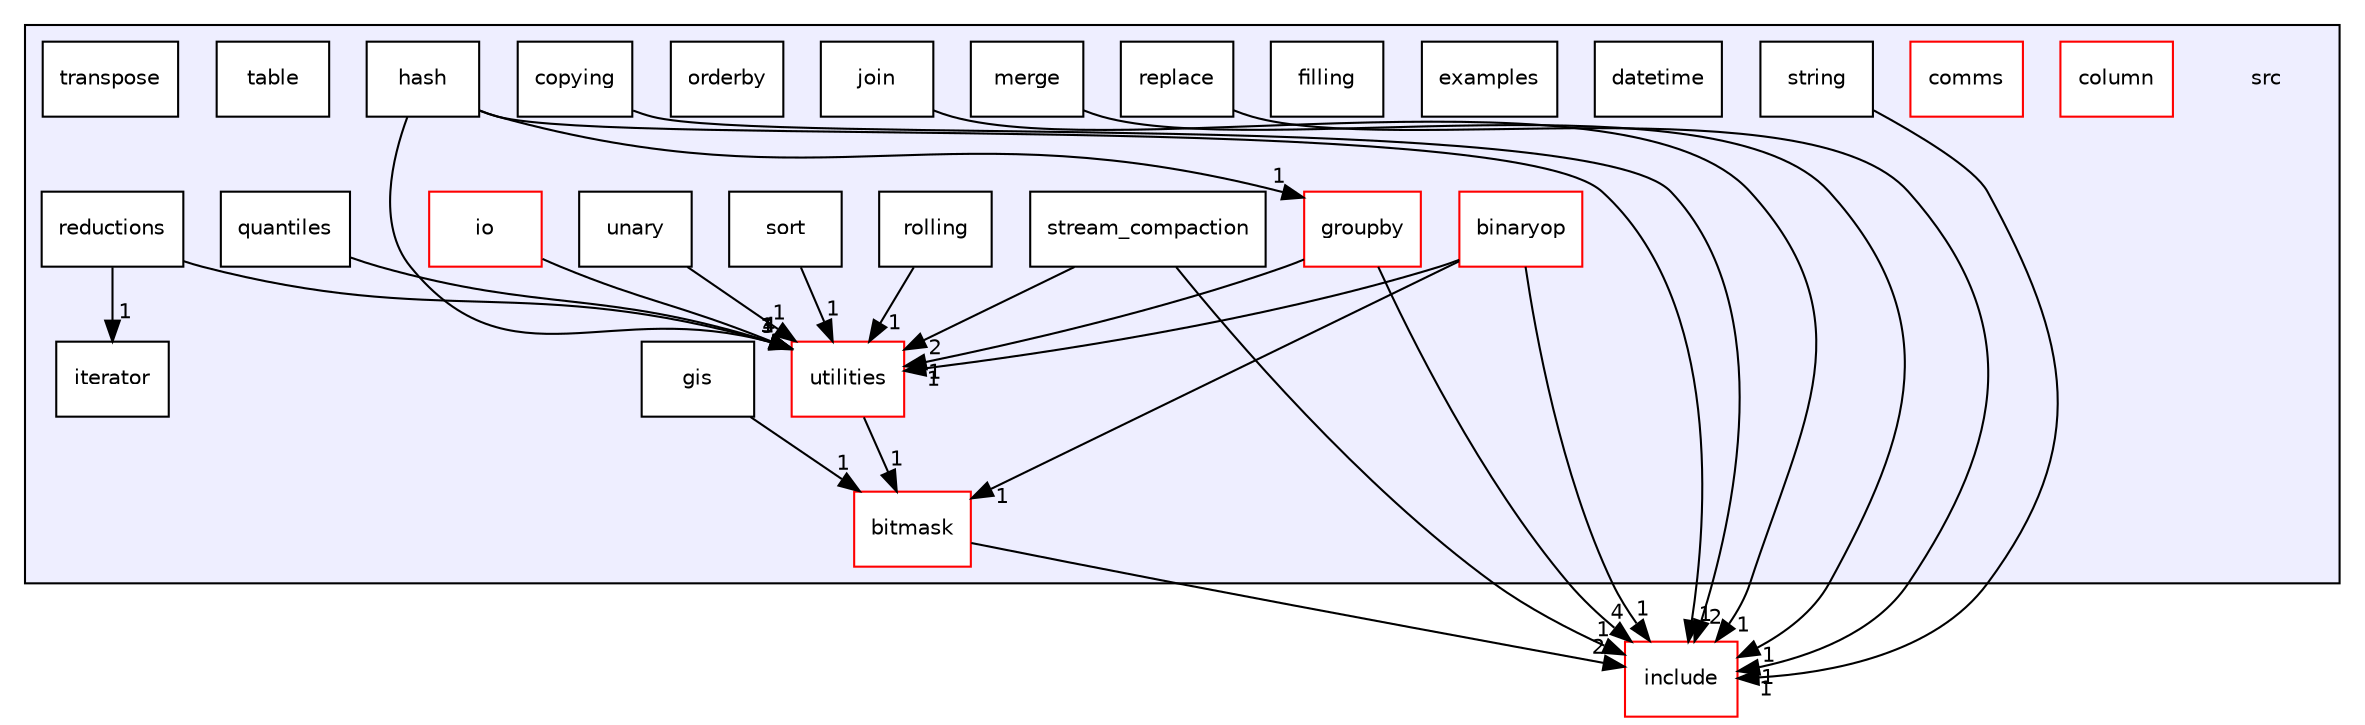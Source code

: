 digraph "src" {
  compound=true
  node [ fontsize="10", fontname="Helvetica"];
  edge [ labelfontsize="10", labelfontname="Helvetica"];
  subgraph clusterdir_68267d1309a1af8e8297ef4c3efbcdba {
    graph [ bgcolor="#eeeeff", pencolor="black", label="" URL="dir_68267d1309a1af8e8297ef4c3efbcdba.html"];
    dir_68267d1309a1af8e8297ef4c3efbcdba [shape=plaintext label="src"];
    dir_603c758ed537256676308de307183472 [shape=box label="binaryop" color="red" fillcolor="white" style="filled" URL="dir_603c758ed537256676308de307183472.html"];
    dir_8af788da82510e5633fff7e15680126e [shape=box label="bitmask" color="red" fillcolor="white" style="filled" URL="dir_8af788da82510e5633fff7e15680126e.html"];
    dir_af3a2022d0e9554529e2aec495d0de87 [shape=box label="column" color="red" fillcolor="white" style="filled" URL="dir_af3a2022d0e9554529e2aec495d0de87.html"];
    dir_e4166072548cd820532c30ed324591be [shape=box label="comms" color="red" fillcolor="white" style="filled" URL="dir_e4166072548cd820532c30ed324591be.html"];
    dir_c5b3195012729ed0b0a74322b8c3d834 [shape=box label="copying" color="black" fillcolor="white" style="filled" URL="dir_c5b3195012729ed0b0a74322b8c3d834.html"];
    dir_3f1b5c3f0f1c5ef09ef4843991bb4454 [shape=box label="datetime" color="black" fillcolor="white" style="filled" URL="dir_3f1b5c3f0f1c5ef09ef4843991bb4454.html"];
    dir_e931c1a3f0014e624d0645a271726ad2 [shape=box label="examples" color="black" fillcolor="white" style="filled" URL="dir_e931c1a3f0014e624d0645a271726ad2.html"];
    dir_9551d76592c68fb662f51c5d6fac337d [shape=box label="filling" color="black" fillcolor="white" style="filled" URL="dir_9551d76592c68fb662f51c5d6fac337d.html"];
    dir_f798bfd495d7fe9c68c3cfda0f50bf7b [shape=box label="gis" color="black" fillcolor="white" style="filled" URL="dir_f798bfd495d7fe9c68c3cfda0f50bf7b.html"];
    dir_90e6b1e2f287d433df14197820adf3de [shape=box label="groupby" color="red" fillcolor="white" style="filled" URL="dir_90e6b1e2f287d433df14197820adf3de.html"];
    dir_81ff9cf00c749aad2228acad00958fb4 [shape=box label="hash" color="black" fillcolor="white" style="filled" URL="dir_81ff9cf00c749aad2228acad00958fb4.html"];
    dir_c184e51c84f2c3f0345bbc8a0d75d3e1 [shape=box label="io" color="red" fillcolor="white" style="filled" URL="dir_c184e51c84f2c3f0345bbc8a0d75d3e1.html"];
    dir_8dd3d1725a984f37a21b0944d5621ef5 [shape=box label="iterator" color="black" fillcolor="white" style="filled" URL="dir_8dd3d1725a984f37a21b0944d5621ef5.html"];
    dir_225fbdd929da3974e4b1071c96e9e0b0 [shape=box label="join" color="black" fillcolor="white" style="filled" URL="dir_225fbdd929da3974e4b1071c96e9e0b0.html"];
    dir_24d556035a565553b083eb78173041e5 [shape=box label="merge" color="black" fillcolor="white" style="filled" URL="dir_24d556035a565553b083eb78173041e5.html"];
    dir_7b129bd72911c6dc0a8e6825b8e90b93 [shape=box label="orderby" color="black" fillcolor="white" style="filled" URL="dir_7b129bd72911c6dc0a8e6825b8e90b93.html"];
    dir_0039ab849c99293c9585c74548624c09 [shape=box label="quantiles" color="black" fillcolor="white" style="filled" URL="dir_0039ab849c99293c9585c74548624c09.html"];
    dir_488a33708a2424608dead1afd03824f0 [shape=box label="reductions" color="black" fillcolor="white" style="filled" URL="dir_488a33708a2424608dead1afd03824f0.html"];
    dir_e2efe7caecbcdf131c58139345e88d85 [shape=box label="replace" color="black" fillcolor="white" style="filled" URL="dir_e2efe7caecbcdf131c58139345e88d85.html"];
    dir_96e0adde88eadf526dcf7add6ac12257 [shape=box label="rolling" color="black" fillcolor="white" style="filled" URL="dir_96e0adde88eadf526dcf7add6ac12257.html"];
    dir_7143b0b95d9d1c5ceb2618f5c2afc971 [shape=box label="sort" color="black" fillcolor="white" style="filled" URL="dir_7143b0b95d9d1c5ceb2618f5c2afc971.html"];
    dir_a4f0b15646b59fb9a52264617ba74aee [shape=box label="stream_compaction" color="black" fillcolor="white" style="filled" URL="dir_a4f0b15646b59fb9a52264617ba74aee.html"];
    dir_6cc8961f7f77054fb84f95c9f23f5ca0 [shape=box label="string" color="black" fillcolor="white" style="filled" URL="dir_6cc8961f7f77054fb84f95c9f23f5ca0.html"];
    dir_20706930dc76f634e133f76dc3cfb728 [shape=box label="table" color="black" fillcolor="white" style="filled" URL="dir_20706930dc76f634e133f76dc3cfb728.html"];
    dir_afd731b39ed52c6ccad5b36d729b6b0d [shape=box label="transpose" color="black" fillcolor="white" style="filled" URL="dir_afd731b39ed52c6ccad5b36d729b6b0d.html"];
    dir_7d17d8e0a8295e3724b2fd5aaa162609 [shape=box label="unary" color="black" fillcolor="white" style="filled" URL="dir_7d17d8e0a8295e3724b2fd5aaa162609.html"];
    dir_7b5d38f1875f1b693f62ca6a108a1129 [shape=box label="utilities" color="red" fillcolor="white" style="filled" URL="dir_7b5d38f1875f1b693f62ca6a108a1129.html"];
  }
  dir_d44c64559bbebec7f509842c48db8b23 [shape=box label="include" fillcolor="white" style="filled" color="red" URL="dir_d44c64559bbebec7f509842c48db8b23.html"];
  dir_c5b3195012729ed0b0a74322b8c3d834->dir_d44c64559bbebec7f509842c48db8b23 [headlabel="2", labeldistance=1.5 headhref="dir_000021_000005.html"];
  dir_603c758ed537256676308de307183472->dir_d44c64559bbebec7f509842c48db8b23 [headlabel="1", labeldistance=1.5 headhref="dir_000003_000005.html"];
  dir_603c758ed537256676308de307183472->dir_7b5d38f1875f1b693f62ca6a108a1129 [headlabel="1", labeldistance=1.5 headhref="dir_000003_000009.html"];
  dir_603c758ed537256676308de307183472->dir_8af788da82510e5633fff7e15680126e [headlabel="1", labeldistance=1.5 headhref="dir_000003_000007.html"];
  dir_0039ab849c99293c9585c74548624c09->dir_7b5d38f1875f1b693f62ca6a108a1129 [headlabel="1", labeldistance=1.5 headhref="dir_000047_000009.html"];
  dir_7d17d8e0a8295e3724b2fd5aaa162609->dir_7b5d38f1875f1b693f62ca6a108a1129 [headlabel="1", labeldistance=1.5 headhref="dir_000015_000009.html"];
  dir_96e0adde88eadf526dcf7add6ac12257->dir_7b5d38f1875f1b693f62ca6a108a1129 [headlabel="1", labeldistance=1.5 headhref="dir_000049_000009.html"];
  dir_e2efe7caecbcdf131c58139345e88d85->dir_d44c64559bbebec7f509842c48db8b23 [headlabel="1", labeldistance=1.5 headhref="dir_000048_000005.html"];
  dir_90e6b1e2f287d433df14197820adf3de->dir_d44c64559bbebec7f509842c48db8b23 [headlabel="4", labeldistance=1.5 headhref="dir_000001_000005.html"];
  dir_90e6b1e2f287d433df14197820adf3de->dir_7b5d38f1875f1b693f62ca6a108a1129 [headlabel="1", labeldistance=1.5 headhref="dir_000001_000009.html"];
  dir_6cc8961f7f77054fb84f95c9f23f5ca0->dir_d44c64559bbebec7f509842c48db8b23 [headlabel="1", labeldistance=1.5 headhref="dir_000040_000005.html"];
  dir_f798bfd495d7fe9c68c3cfda0f50bf7b->dir_8af788da82510e5633fff7e15680126e [headlabel="1", labeldistance=1.5 headhref="dir_000046_000007.html"];
  dir_488a33708a2424608dead1afd03824f0->dir_8dd3d1725a984f37a21b0944d5621ef5 [headlabel="1", labeldistance=1.5 headhref="dir_000019_000037.html"];
  dir_488a33708a2424608dead1afd03824f0->dir_7b5d38f1875f1b693f62ca6a108a1129 [headlabel="3", labeldistance=1.5 headhref="dir_000019_000009.html"];
  dir_7143b0b95d9d1c5ceb2618f5c2afc971->dir_7b5d38f1875f1b693f62ca6a108a1129 [headlabel="1", labeldistance=1.5 headhref="dir_000030_000009.html"];
  dir_81ff9cf00c749aad2228acad00958fb4->dir_90e6b1e2f287d433df14197820adf3de [headlabel="1", labeldistance=1.5 headhref="dir_000020_000001.html"];
  dir_81ff9cf00c749aad2228acad00958fb4->dir_d44c64559bbebec7f509842c48db8b23 [headlabel="1", labeldistance=1.5 headhref="dir_000020_000005.html"];
  dir_81ff9cf00c749aad2228acad00958fb4->dir_7b5d38f1875f1b693f62ca6a108a1129 [headlabel="3", labeldistance=1.5 headhref="dir_000020_000009.html"];
  dir_24d556035a565553b083eb78173041e5->dir_d44c64559bbebec7f509842c48db8b23 [headlabel="1", labeldistance=1.5 headhref="dir_000039_000005.html"];
  dir_7b5d38f1875f1b693f62ca6a108a1129->dir_8af788da82510e5633fff7e15680126e [headlabel="1", labeldistance=1.5 headhref="dir_000009_000007.html"];
  dir_c184e51c84f2c3f0345bbc8a0d75d3e1->dir_7b5d38f1875f1b693f62ca6a108a1129 [headlabel="4", labeldistance=1.5 headhref="dir_000011_000009.html"];
  dir_8af788da82510e5633fff7e15680126e->dir_d44c64559bbebec7f509842c48db8b23 [headlabel="2", labeldistance=1.5 headhref="dir_000007_000005.html"];
  dir_a4f0b15646b59fb9a52264617ba74aee->dir_d44c64559bbebec7f509842c48db8b23 [headlabel="1", labeldistance=1.5 headhref="dir_000022_000005.html"];
  dir_a4f0b15646b59fb9a52264617ba74aee->dir_7b5d38f1875f1b693f62ca6a108a1129 [headlabel="2", labeldistance=1.5 headhref="dir_000022_000009.html"];
  dir_225fbdd929da3974e4b1071c96e9e0b0->dir_d44c64559bbebec7f509842c48db8b23 [headlabel="1", labeldistance=1.5 headhref="dir_000034_000005.html"];
}

